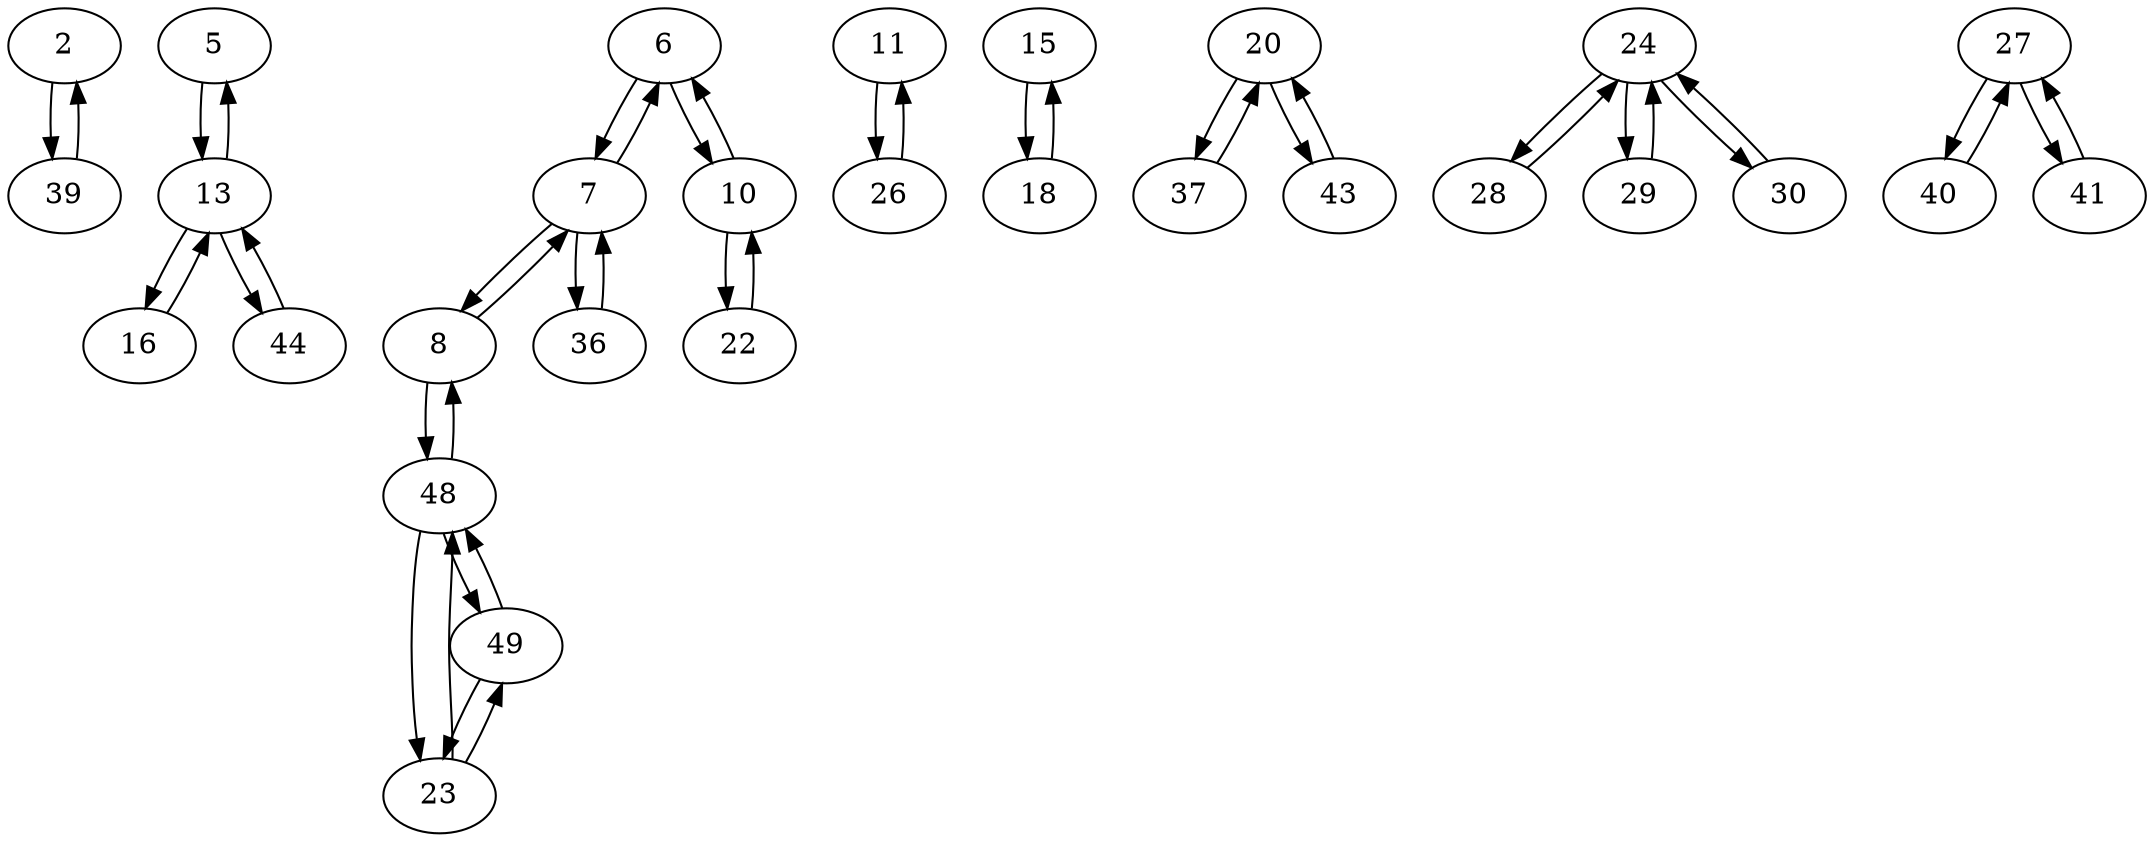digraph G {
  2 -> 39;
  5 -> 13;
  6 -> 7;
  6 -> 10;
  7 -> 6;
  7 -> 8;
  7 -> 36;
  8 -> 7;
  8 -> 48;
  10 -> 6;
  10 -> 22;
  11 -> 26;
  13 -> 5;
  13 -> 16;
  13 -> 44;
  15 -> 18;
  16 -> 13;
  18 -> 15;
  20 -> 37;
  20 -> 43;
  22 -> 10;
  23 -> 48;
  23 -> 49;
  24 -> 28;
  24 -> 29;
  24 -> 30;
  26 -> 11;
  27 -> 40;
  27 -> 41;
  28 -> 24;
  29 -> 24;
  30 -> 24;
  36 -> 7;
  37 -> 20;
  39 -> 2;
  40 -> 27;
  41 -> 27;
  43 -> 20;
  44 -> 13;
  48 -> 8;
  48 -> 23;
  48 -> 49;
  49 -> 23;
  49 -> 48;
}